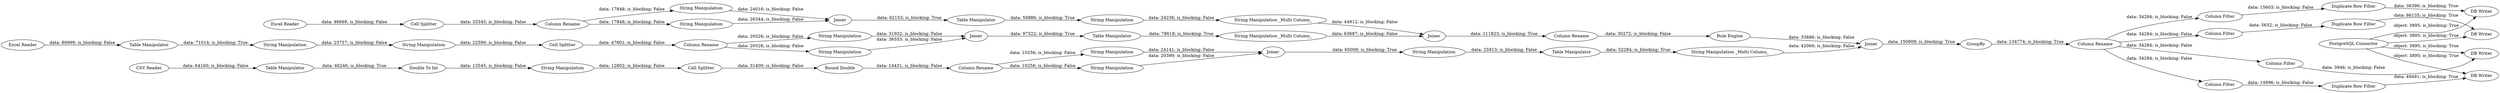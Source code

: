 digraph {
	"-1059496622432966044_26" [label="Cell Splitter"]
	"-8242099274583443228_12" [label="String Manipulation"]
	"-2850827460605230876_51" [label="DB Writer"]
	"-2850827460605230876_50" [label="DB Writer"]
	"-8242099274583443228_8" [label="Cell Splitter"]
	"-8242099274583443228_46" [label="Rule Engine"]
	"-1059496622432966044_2" [label="CSV Reader"]
	"-8242099274583443228_20" [label="String Manipulation"]
	"-2850827460605230876_62" [label="Column Filter"]
	"-1059496622432966044_25" [label=Joiner]
	"-1059496622432966044_35" [label="String Manipulation"]
	"-1059496622432966044_28" [label="Table Manipulator"]
	"-8242099274583443228_21" [label="Table Manipulator"]
	"-2850827460605230876_5" [label="PostgreSQL Connector"]
	"-8242099274583443228_9" [label="Column Rename"]
	"-2850827460605230876_52" [label="DB Writer"]
	"-8242099274583443228_1" [label="Excel Reader"]
	"-2850827460605230876_56" [label="Duplicate Row Filter"]
	"-8242099274583443228_30" [label=Joiner]
	"-1059496622432966044_24" [label="Table Manipulator"]
	"-8242099274583443228_19" [label="String Manipulation"]
	"-8242099274583443228_14" [label="String Manipulation"]
	"-1059496622432966044_36" [label="String Manipulation _Multi Column_"]
	"-1059496622432966044_41" [label="String Manipulation"]
	"-8242099274583443228_40" [label="String Manipulation _Multi Column_"]
	"-2850827460605230876_49" [label="Column Rename"]
	"-8242099274583443228_3" [label="Excel Reader"]
	"-2850827460605230876_44" [label=GroupBy]
	"-2850827460605230876_64" [label="Column Filter"]
	"-2850827460605230876_63" [label="Duplicate Row Filter"]
	"-8242099274583443228_6" [label="Table Manipulator"]
	"-8242099274583443228_31" [label="String Manipulation"]
	"-1059496622432966044_27" [label="String Manipulation"]
	"-8242099274583443228_22" [label="Column Rename"]
	"-8242099274583443228_17" [label=Joiner]
	"-8242099274583443228_48" [label="String Manipulation"]
	"-2850827460605230876_32" [label=Joiner]
	"-8242099274583443228_15" [label=Joiner]
	"-8242099274583443228_18" [label="Cell Splitter"]
	"-2850827460605230876_59" [label="Duplicate Row Filter"]
	"-8242099274583443228_39" [label="String Manipulation _Multi Column_"]
	"-1059496622432966044_42" [label="Round Double"]
	"-8242099274583443228_16" [label="Table Manipulator"]
	"-1059496622432966044_29" [label="Column Rename"]
	"-2850827460605230876_61" [label="Column Filter"]
	"-1059496622432966044_34" [label="Double To Int"]
	"-2850827460605230876_53" [label="DB Writer"]
	"-8242099274583443228_33" [label="String Manipulation"]
	"-2850827460605230876_60" [label="Column Filter"]
	"-8242099274583443228_47" [label="Column Rename"]
	"-1059496622432966044_23" [label="String Manipulation"]
	"-8242099274583443228_39" -> "-8242099274583443228_30" [label="data: 44912; is_blocking: False"]
	"-1059496622432966044_26" -> "-1059496622432966044_42" [label="data: 31400; is_blocking: False"]
	"-8242099274583443228_12" -> "-8242099274583443228_15" [label="data: 36553; is_blocking: False"]
	"-8242099274583443228_22" -> "-8242099274583443228_19" [label="data: 17848; is_blocking: False"]
	"-2850827460605230876_49" -> "-2850827460605230876_64" [label="data: 34284; is_blocking: False"]
	"-1059496622432966044_28" -> "-1059496622432966044_36" [label="data: 52284; is_blocking: True"]
	"-2850827460605230876_5" -> "-2850827460605230876_50" [label="object: 3895; is_blocking: True"]
	"-2850827460605230876_56" -> "-2850827460605230876_50" [label="data: 36390; is_blocking: True"]
	"-1059496622432966044_29" -> "-1059496622432966044_23" [label="data: 10256; is_blocking: False"]
	"-1059496622432966044_41" -> "-1059496622432966044_26" [label="data: 12802; is_blocking: False"]
	"-8242099274583443228_15" -> "-8242099274583443228_16" [label="data: 97322; is_blocking: True"]
	"-2850827460605230876_62" -> "-2850827460605230876_63" [label="data: 5632; is_blocking: False"]
	"-2850827460605230876_64" -> "-2850827460605230876_53" [label="data: 3946; is_blocking: False"]
	"-2850827460605230876_60" -> "-2850827460605230876_59" [label="data: 14996; is_blocking: False"]
	"-1059496622432966044_34" -> "-1059496622432966044_41" [label="data: 13545; is_blocking: False"]
	"-1059496622432966044_36" -> "-2850827460605230876_32" [label="data: 42066; is_blocking: False"]
	"-8242099274583443228_33" -> "-8242099274583443228_8" [label="data: 22590; is_blocking: False"]
	"-8242099274583443228_30" -> "-8242099274583443228_47" [label="data: 111823; is_blocking: True"]
	"-2850827460605230876_63" -> "-2850827460605230876_51" [label="data: 86135; is_blocking: True"]
	"-8242099274583443228_31" -> "-8242099274583443228_33" [label="data: 23757; is_blocking: False"]
	"-8242099274583443228_47" -> "-8242099274583443228_46" [label="data: 30272; is_blocking: False"]
	"-8242099274583443228_20" -> "-8242099274583443228_17" [label="data: 26344; is_blocking: False"]
	"-1059496622432966044_2" -> "-1059496622432966044_24" [label="data: 64160; is_blocking: False"]
	"-1059496622432966044_29" -> "-1059496622432966044_27" [label="data: 10256; is_blocking: False"]
	"-1059496622432966044_23" -> "-1059496622432966044_25" [label="data: 20399; is_blocking: False"]
	"-2850827460605230876_59" -> "-2850827460605230876_52" [label="data: 49481; is_blocking: True"]
	"-1059496622432966044_24" -> "-1059496622432966044_34" [label="data: 46246; is_blocking: True"]
	"-8242099274583443228_19" -> "-8242099274583443228_17" [label="data: 24016; is_blocking: False"]
	"-2850827460605230876_49" -> "-2850827460605230876_60" [label="data: 34284; is_blocking: False"]
	"-8242099274583443228_17" -> "-8242099274583443228_21" [label="data: 62153; is_blocking: True"]
	"-8242099274583443228_40" -> "-8242099274583443228_30" [label="data: 63687; is_blocking: False"]
	"-1059496622432966044_42" -> "-1059496622432966044_29" [label="data: 14431; is_blocking: False"]
	"-8242099274583443228_21" -> "-8242099274583443228_48" [label="data: 50886; is_blocking: True"]
	"-8242099274583443228_6" -> "-8242099274583443228_31" [label="data: 71014; is_blocking: True"]
	"-2850827460605230876_49" -> "-2850827460605230876_61" [label="data: 34284; is_blocking: False"]
	"-2850827460605230876_44" -> "-2850827460605230876_49" [label="data: 134774; is_blocking: True"]
	"-8242099274583443228_1" -> "-8242099274583443228_6" [label="data: 89999; is_blocking: False"]
	"-8242099274583443228_3" -> "-8242099274583443228_18" [label="data: 46669; is_blocking: False"]
	"-8242099274583443228_48" -> "-8242099274583443228_39" [label="data: 24236; is_blocking: False"]
	"-8242099274583443228_18" -> "-8242099274583443228_22" [label="data: 33345; is_blocking: False"]
	"-8242099274583443228_16" -> "-8242099274583443228_40" [label="data: 78618; is_blocking: True"]
	"-2850827460605230876_5" -> "-2850827460605230876_52" [label="object: 3895; is_blocking: True"]
	"-1059496622432966044_25" -> "-1059496622432966044_35" [label="data: 65009; is_blocking: True"]
	"-8242099274583443228_9" -> "-8242099274583443228_12" [label="data: 20526; is_blocking: False"]
	"-8242099274583443228_22" -> "-8242099274583443228_20" [label="data: 17848; is_blocking: False"]
	"-1059496622432966044_35" -> "-1059496622432966044_28" [label="data: 25913; is_blocking: False"]
	"-8242099274583443228_14" -> "-8242099274583443228_15" [label="data: 31932; is_blocking: False"]
	"-8242099274583443228_8" -> "-8242099274583443228_9" [label="data: 47601; is_blocking: False"]
	"-8242099274583443228_9" -> "-8242099274583443228_14" [label="data: 20526; is_blocking: False"]
	"-2850827460605230876_32" -> "-2850827460605230876_44" [label="data: 150909; is_blocking: True"]
	"-1059496622432966044_27" -> "-1059496622432966044_25" [label="data: 24141; is_blocking: False"]
	"-2850827460605230876_49" -> "-2850827460605230876_62" [label="data: 34284; is_blocking: False"]
	"-2850827460605230876_61" -> "-2850827460605230876_56" [label="data: 15603; is_blocking: False"]
	"-8242099274583443228_46" -> "-2850827460605230876_32" [label="data: 33886; is_blocking: False"]
	"-2850827460605230876_5" -> "-2850827460605230876_51" [label="object: 3895; is_blocking: True"]
	"-2850827460605230876_5" -> "-2850827460605230876_53" [label="object: 3895; is_blocking: True"]
	rankdir=LR
}
